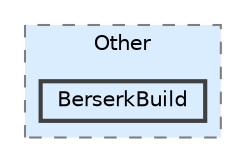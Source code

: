 digraph "Q:/IdleWave/Projet/Assets/Scripts/RogueGenesia/ScriptableObjects/SoulCards/Other/BerserkBuild"
{
 // LATEX_PDF_SIZE
  bgcolor="transparent";
  edge [fontname=Helvetica,fontsize=10,labelfontname=Helvetica,labelfontsize=10];
  node [fontname=Helvetica,fontsize=10,shape=box,height=0.2,width=0.4];
  compound=true
  subgraph clusterdir_d98f80bbac272d14a7c84c9b1d9aafbd {
    graph [ bgcolor="#daedff", pencolor="grey50", label="Other", fontname=Helvetica,fontsize=10 style="filled,dashed", URL="dir_d98f80bbac272d14a7c84c9b1d9aafbd.html",tooltip=""]
  dir_87ca73c92f9eb21daeddb1c73b83ba88 [label="BerserkBuild", fillcolor="#daedff", color="grey25", style="filled,bold", URL="dir_87ca73c92f9eb21daeddb1c73b83ba88.html",tooltip=""];
  }
}

